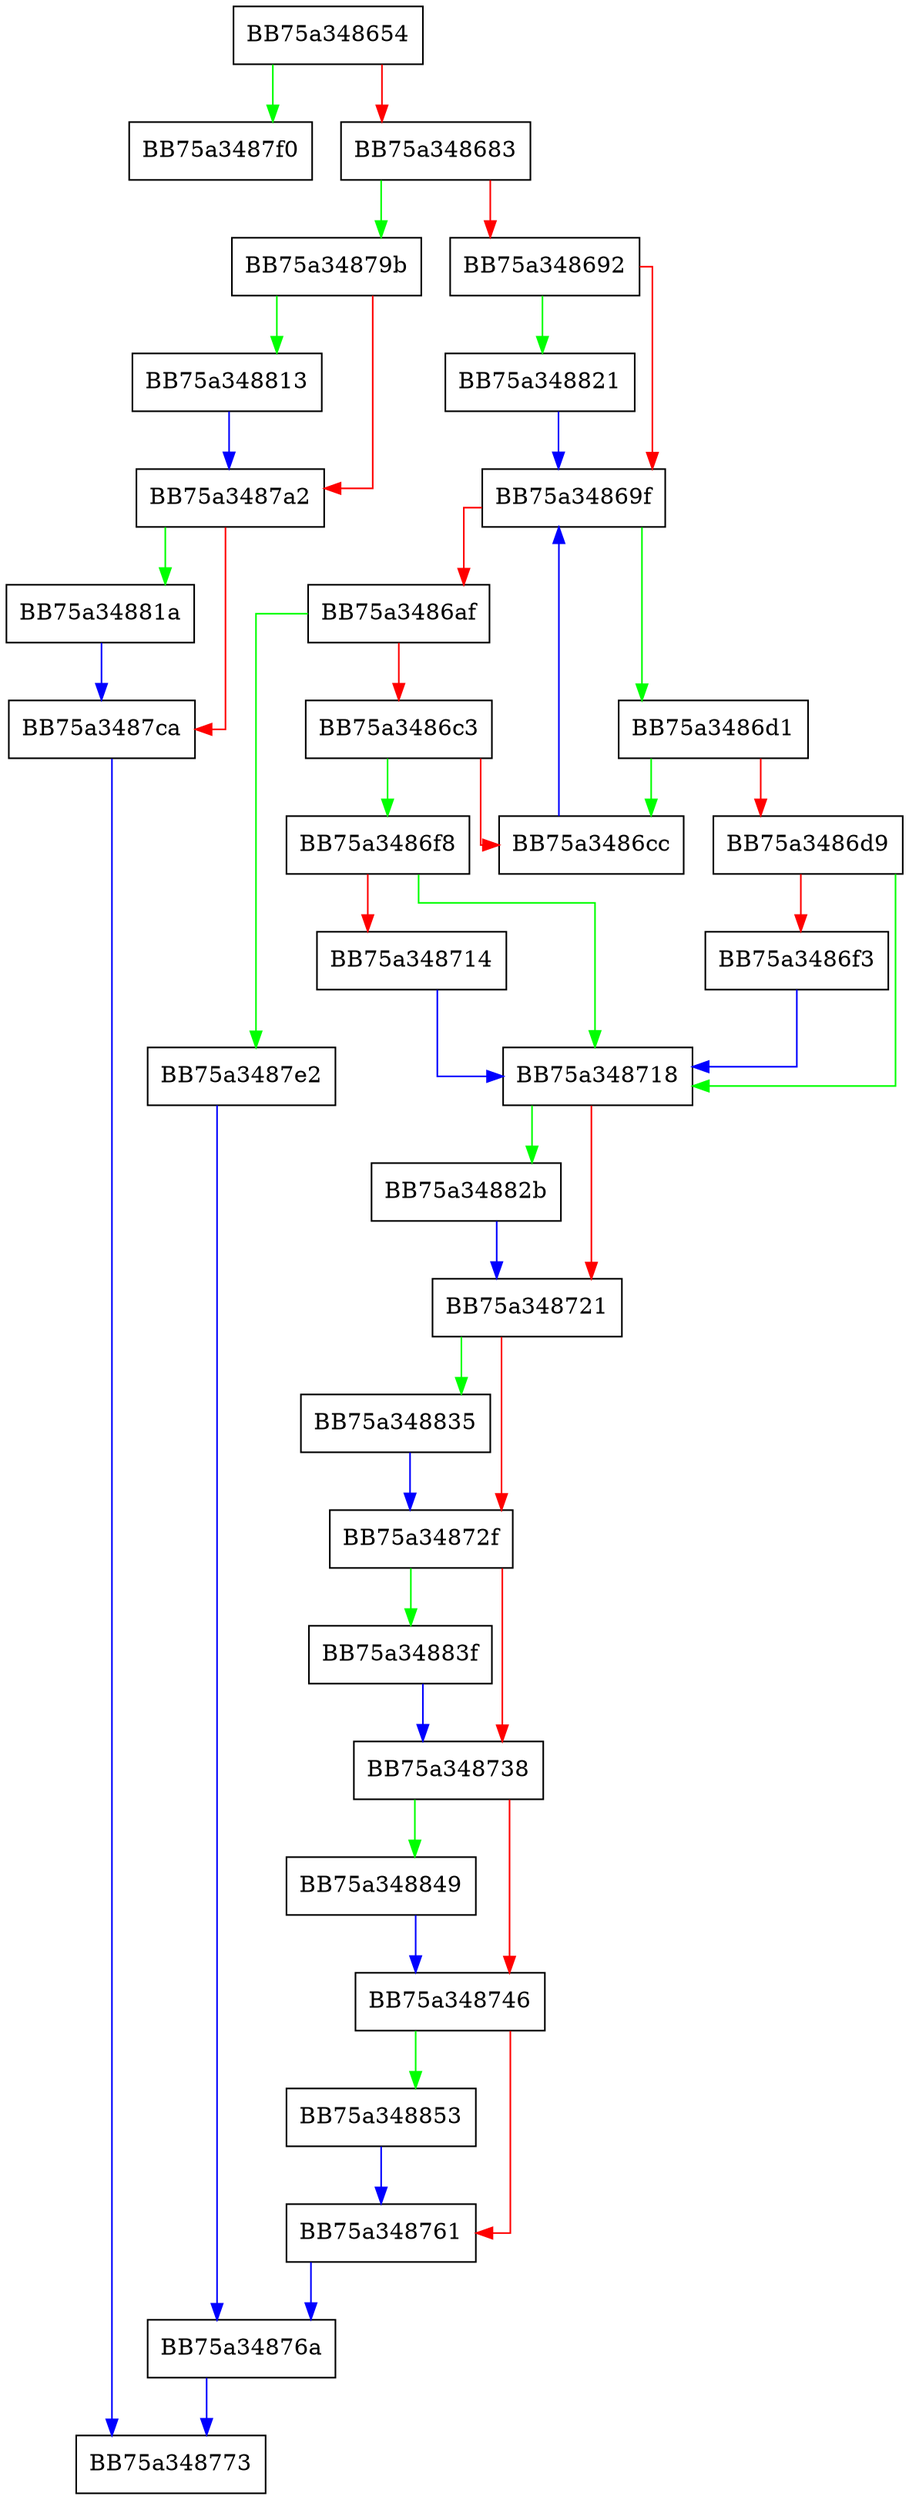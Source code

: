 digraph insert {
  node [shape="box"];
  graph [splines=ortho];
  BB75a348654 -> BB75a3487f0 [color="green"];
  BB75a348654 -> BB75a348683 [color="red"];
  BB75a348683 -> BB75a34879b [color="green"];
  BB75a348683 -> BB75a348692 [color="red"];
  BB75a348692 -> BB75a348821 [color="green"];
  BB75a348692 -> BB75a34869f [color="red"];
  BB75a34869f -> BB75a3486d1 [color="green"];
  BB75a34869f -> BB75a3486af [color="red"];
  BB75a3486af -> BB75a3487e2 [color="green"];
  BB75a3486af -> BB75a3486c3 [color="red"];
  BB75a3486c3 -> BB75a3486f8 [color="green"];
  BB75a3486c3 -> BB75a3486cc [color="red"];
  BB75a3486cc -> BB75a34869f [color="blue"];
  BB75a3486d1 -> BB75a3486cc [color="green"];
  BB75a3486d1 -> BB75a3486d9 [color="red"];
  BB75a3486d9 -> BB75a348718 [color="green"];
  BB75a3486d9 -> BB75a3486f3 [color="red"];
  BB75a3486f3 -> BB75a348718 [color="blue"];
  BB75a3486f8 -> BB75a348718 [color="green"];
  BB75a3486f8 -> BB75a348714 [color="red"];
  BB75a348714 -> BB75a348718 [color="blue"];
  BB75a348718 -> BB75a34882b [color="green"];
  BB75a348718 -> BB75a348721 [color="red"];
  BB75a348721 -> BB75a348835 [color="green"];
  BB75a348721 -> BB75a34872f [color="red"];
  BB75a34872f -> BB75a34883f [color="green"];
  BB75a34872f -> BB75a348738 [color="red"];
  BB75a348738 -> BB75a348849 [color="green"];
  BB75a348738 -> BB75a348746 [color="red"];
  BB75a348746 -> BB75a348853 [color="green"];
  BB75a348746 -> BB75a348761 [color="red"];
  BB75a348761 -> BB75a34876a [color="blue"];
  BB75a34876a -> BB75a348773 [color="blue"];
  BB75a34879b -> BB75a348813 [color="green"];
  BB75a34879b -> BB75a3487a2 [color="red"];
  BB75a3487a2 -> BB75a34881a [color="green"];
  BB75a3487a2 -> BB75a3487ca [color="red"];
  BB75a3487ca -> BB75a348773 [color="blue"];
  BB75a3487e2 -> BB75a34876a [color="blue"];
  BB75a348813 -> BB75a3487a2 [color="blue"];
  BB75a34881a -> BB75a3487ca [color="blue"];
  BB75a348821 -> BB75a34869f [color="blue"];
  BB75a34882b -> BB75a348721 [color="blue"];
  BB75a348835 -> BB75a34872f [color="blue"];
  BB75a34883f -> BB75a348738 [color="blue"];
  BB75a348849 -> BB75a348746 [color="blue"];
  BB75a348853 -> BB75a348761 [color="blue"];
}